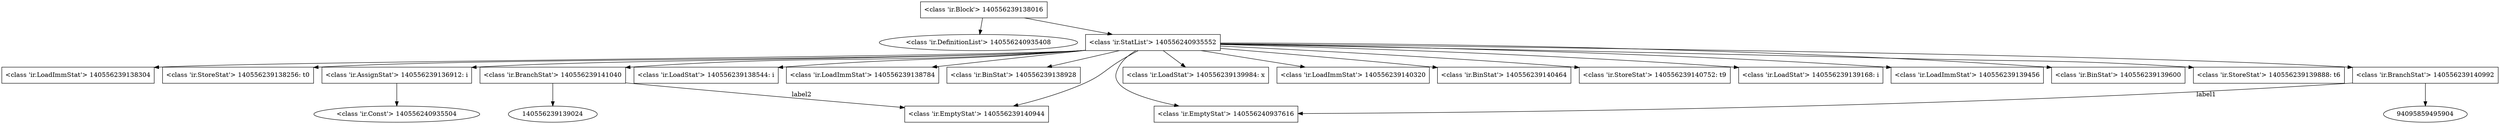 digraph G {
140556240935408 [label="<class 'ir.DefinitionList'> 140556240935408" ];
140556239138304 [shape=box,label="<class 'ir.LoadImmStat'> 140556239138304" ];
140556239138256 [shape=box,label="<class 'ir.StoreStat'> 140556239138256: t0" ];
140556240935504 [label="<class 'ir.Const'> 140556240935504" ];
140556239136912 [shape=box,label="<class 'ir.AssignStat'> 140556239136912: i" ];
140556239136912 -> 140556240935504;
140556240937616 [shape=box,label="<class 'ir.EmptyStat'> 140556240937616" ];
140556239138544 [shape=box,label="<class 'ir.LoadStat'> 140556239138544: i" ];
140556239138784 [shape=box,label="<class 'ir.LoadImmStat'> 140556239138784" ];
140556239138928 [shape=box,label="<class 'ir.BinStat'> 140556239138928" ];
140556239141040 [shape=box,label="<class 'ir.BranchStat'> 140556239141040" ];
140556239141040 -> 140556239139024;
140556239141040 -> 140556239140944 [label=label2];
140556239139984 [shape=box,label="<class 'ir.LoadStat'> 140556239139984: x" ];
140556239140320 [shape=box,label="<class 'ir.LoadImmStat'> 140556239140320" ];
140556239140464 [shape=box,label="<class 'ir.BinStat'> 140556239140464" ];
140556239140752 [shape=box,label="<class 'ir.StoreStat'> 140556239140752: t9" ];
140556239139168 [shape=box,label="<class 'ir.LoadStat'> 140556239139168: i" ];
140556239139456 [shape=box,label="<class 'ir.LoadImmStat'> 140556239139456" ];
140556239139600 [shape=box,label="<class 'ir.BinStat'> 140556239139600" ];
140556239139888 [shape=box,label="<class 'ir.StoreStat'> 140556239139888: t6" ];
140556239140992 [shape=box,label="<class 'ir.BranchStat'> 140556239140992" ];
140556239140992 -> 94095859495904;
140556239140992 -> 140556240937616 [label=label1];
140556239140944 [shape=box,label="<class 'ir.EmptyStat'> 140556239140944" ];
140556240935552 [shape=box,label="<class 'ir.StatList'> 140556240935552" ];
140556240935552 -> 140556239138304 [pos=0];
140556240935552 -> 140556239138256 [pos=1];
140556240935552 -> 140556239136912 [pos=2];
140556240935552 -> 140556240937616 [pos=3];
140556240935552 -> 140556239138544 [pos=4];
140556240935552 -> 140556239138784 [pos=5];
140556240935552 -> 140556239138928 [pos=6];
140556240935552 -> 140556239141040 [pos=7];
140556240935552 -> 140556239139984 [pos=8];
140556240935552 -> 140556239140320 [pos=9];
140556240935552 -> 140556239140464 [pos=10];
140556240935552 -> 140556239140752 [pos=11];
140556240935552 -> 140556239139168 [pos=12];
140556240935552 -> 140556239139456 [pos=13];
140556240935552 -> 140556239139600 [pos=14];
140556240935552 -> 140556239139888 [pos=15];
140556240935552 -> 140556239140992 [pos=16];
140556240935552 -> 140556239140944 [pos=17];
140556239138016 [shape=box,label="<class 'ir.Block'> 140556239138016" ];
140556239138016 -> 140556240935408;
140556239138016 -> 140556240935552;
}
